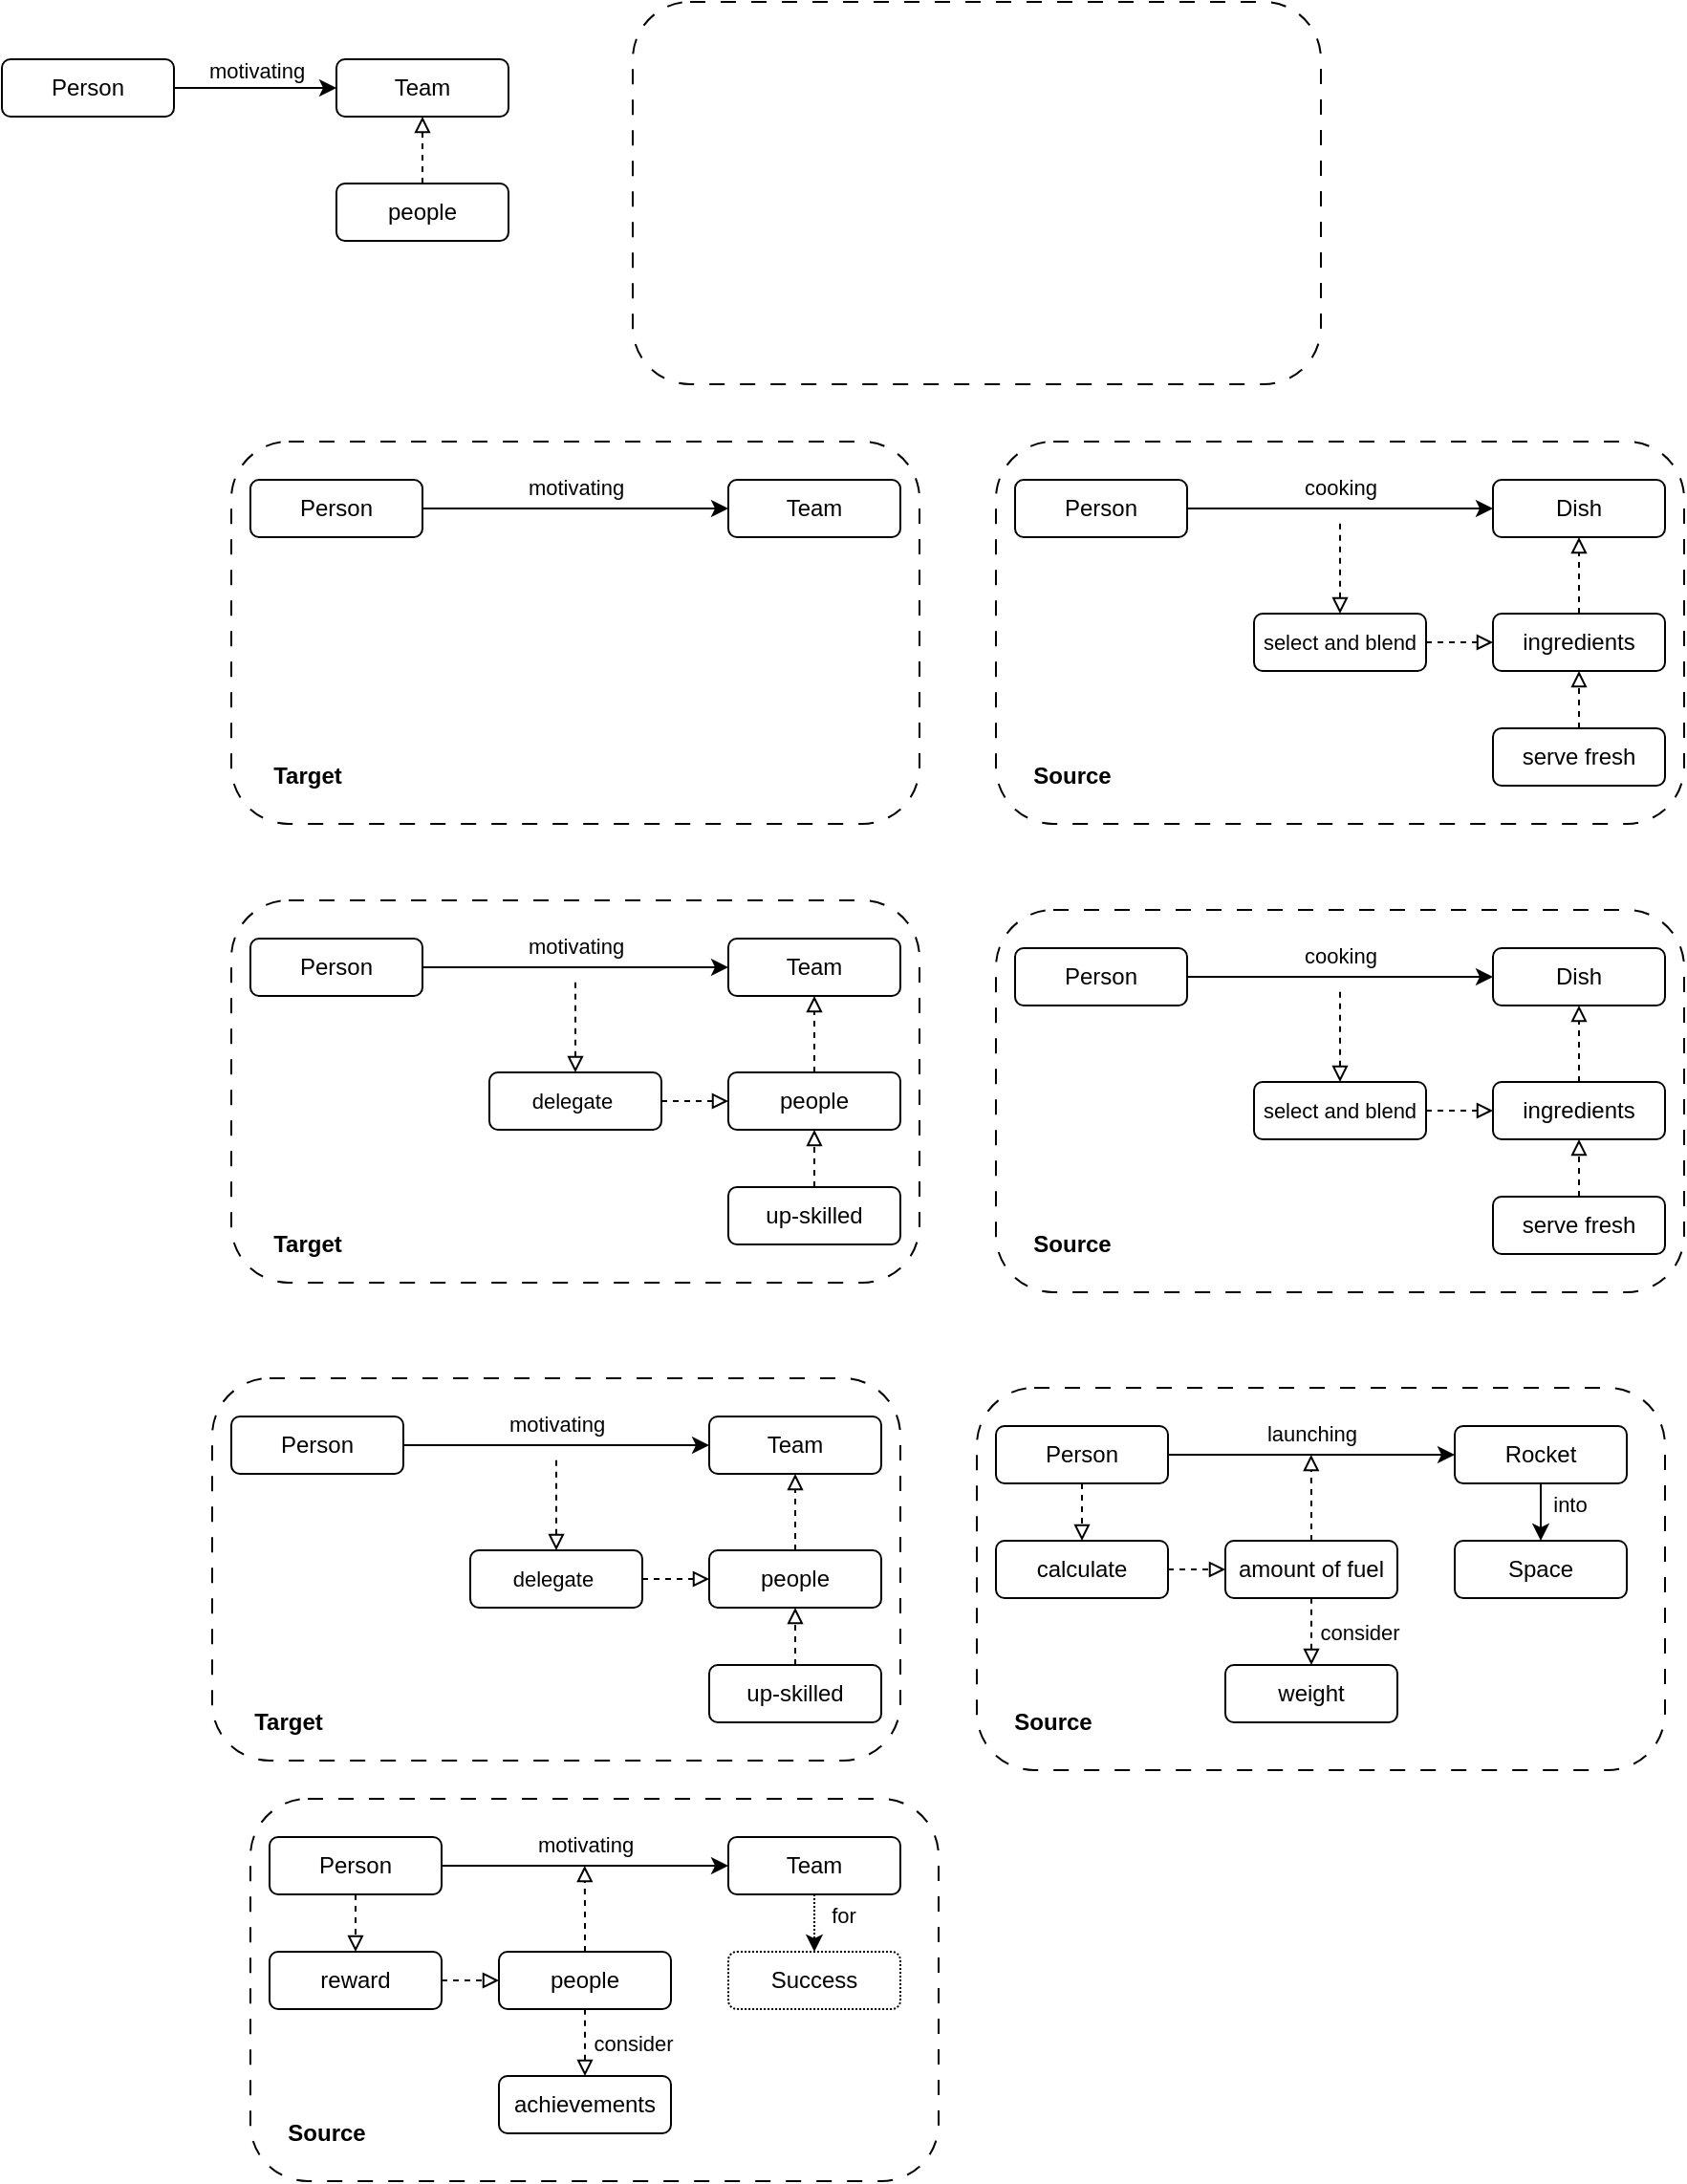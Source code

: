 <mxfile version="22.0.8" type="github">
  <diagram name="Page-1" id="jASNOiwGnqA6pGNYTXdg">
    <mxGraphModel dx="1877" dy="1288" grid="1" gridSize="10" guides="1" tooltips="1" connect="1" arrows="1" fold="1" page="1" pageScale="1" pageWidth="1169" pageHeight="827" math="0" shadow="0">
      <root>
        <mxCell id="0" />
        <mxCell id="1" parent="0" />
        <mxCell id="znEUngbkiNl1JFGDMSZA-22" value="" style="rounded=1;whiteSpace=wrap;html=1;fillColor=none;dashed=1;strokeColor=default;dashPattern=8 8;" parent="1" vertex="1">
          <mxGeometry x="470" y="150" width="360" height="200" as="geometry" />
        </mxCell>
        <mxCell id="znEUngbkiNl1JFGDMSZA-8" value="motivating" style="edgeStyle=orthogonalEdgeStyle;rounded=0;orthogonalLoop=1;jettySize=auto;html=1;exitX=1;exitY=0.5;exitDx=0;exitDy=0;entryX=0;entryY=0.5;entryDx=0;entryDy=0;" parent="1" source="znEUngbkiNl1JFGDMSZA-6" target="znEUngbkiNl1JFGDMSZA-7" edge="1">
          <mxGeometry x="0.012" y="9" relative="1" as="geometry">
            <mxPoint as="offset" />
          </mxGeometry>
        </mxCell>
        <mxCell id="znEUngbkiNl1JFGDMSZA-6" value="Person" style="rounded=1;whiteSpace=wrap;html=1;" parent="1" vertex="1">
          <mxGeometry x="-50" y="-50" width="90" height="30" as="geometry" />
        </mxCell>
        <mxCell id="znEUngbkiNl1JFGDMSZA-7" value="Team" style="rounded=1;whiteSpace=wrap;html=1;" parent="1" vertex="1">
          <mxGeometry x="125" y="-50" width="90" height="30" as="geometry" />
        </mxCell>
        <mxCell id="znEUngbkiNl1JFGDMSZA-9" value="cooking" style="edgeStyle=orthogonalEdgeStyle;rounded=0;orthogonalLoop=1;jettySize=auto;html=1;exitX=1;exitY=0.5;exitDx=0;exitDy=0;entryX=0;entryY=0.5;entryDx=0;entryDy=0;" parent="1" source="znEUngbkiNl1JFGDMSZA-10" target="znEUngbkiNl1JFGDMSZA-11" edge="1">
          <mxGeometry x="-0.005" y="11" relative="1" as="geometry">
            <mxPoint as="offset" />
          </mxGeometry>
        </mxCell>
        <mxCell id="znEUngbkiNl1JFGDMSZA-10" value="Person" style="rounded=1;whiteSpace=wrap;html=1;" parent="1" vertex="1">
          <mxGeometry x="480" y="170" width="90" height="30" as="geometry" />
        </mxCell>
        <mxCell id="znEUngbkiNl1JFGDMSZA-11" value="Dish" style="rounded=1;whiteSpace=wrap;html=1;" parent="1" vertex="1">
          <mxGeometry x="730" y="170" width="90" height="30" as="geometry" />
        </mxCell>
        <mxCell id="znEUngbkiNl1JFGDMSZA-17" style="edgeStyle=orthogonalEdgeStyle;rounded=0;orthogonalLoop=1;jettySize=auto;html=1;exitX=0.5;exitY=0;exitDx=0;exitDy=0;entryX=0.5;entryY=1;entryDx=0;entryDy=0;dashed=1;endArrow=block;endFill=0;" parent="1" source="znEUngbkiNl1JFGDMSZA-12" target="znEUngbkiNl1JFGDMSZA-11" edge="1">
          <mxGeometry relative="1" as="geometry" />
        </mxCell>
        <mxCell id="znEUngbkiNl1JFGDMSZA-12" value="ingredients" style="rounded=1;whiteSpace=wrap;html=1;" parent="1" vertex="1">
          <mxGeometry x="730" y="240" width="90" height="30" as="geometry" />
        </mxCell>
        <mxCell id="znEUngbkiNl1JFGDMSZA-19" style="edgeStyle=orthogonalEdgeStyle;rounded=0;orthogonalLoop=1;jettySize=auto;html=1;exitX=0.5;exitY=0;exitDx=0;exitDy=0;startArrow=block;startFill=0;endArrow=none;endFill=0;dashed=1;" parent="1" source="znEUngbkiNl1JFGDMSZA-14" edge="1">
          <mxGeometry relative="1" as="geometry">
            <mxPoint x="650" y="190" as="targetPoint" />
          </mxGeometry>
        </mxCell>
        <mxCell id="znEUngbkiNl1JFGDMSZA-20" style="edgeStyle=orthogonalEdgeStyle;rounded=0;orthogonalLoop=1;jettySize=auto;html=1;exitX=1;exitY=0.5;exitDx=0;exitDy=0;entryX=0;entryY=0.5;entryDx=0;entryDy=0;endArrow=block;endFill=0;dashed=1;" parent="1" source="znEUngbkiNl1JFGDMSZA-14" target="znEUngbkiNl1JFGDMSZA-12" edge="1">
          <mxGeometry relative="1" as="geometry" />
        </mxCell>
        <mxCell id="znEUngbkiNl1JFGDMSZA-14" value="&lt;font style=&quot;font-size: 11px;&quot;&gt;select and blend&lt;/font&gt;" style="rounded=1;whiteSpace=wrap;html=1;" parent="1" vertex="1">
          <mxGeometry x="605" y="240" width="90" height="30" as="geometry" />
        </mxCell>
        <mxCell id="znEUngbkiNl1JFGDMSZA-16" style="edgeStyle=orthogonalEdgeStyle;rounded=0;orthogonalLoop=1;jettySize=auto;html=1;exitX=0.5;exitY=0;exitDx=0;exitDy=0;dashed=1;endArrow=block;endFill=0;entryX=0.5;entryY=1;entryDx=0;entryDy=0;" parent="1" source="znEUngbkiNl1JFGDMSZA-15" target="znEUngbkiNl1JFGDMSZA-12" edge="1">
          <mxGeometry relative="1" as="geometry">
            <mxPoint x="880" y="300" as="targetPoint" />
          </mxGeometry>
        </mxCell>
        <mxCell id="znEUngbkiNl1JFGDMSZA-15" value="serve fresh" style="rounded=1;whiteSpace=wrap;html=1;" parent="1" vertex="1">
          <mxGeometry x="730" y="300" width="90" height="30" as="geometry" />
        </mxCell>
        <mxCell id="znEUngbkiNl1JFGDMSZA-24" style="edgeStyle=orthogonalEdgeStyle;rounded=0;orthogonalLoop=1;jettySize=auto;html=1;exitX=0.5;exitY=0;exitDx=0;exitDy=0;entryX=0.5;entryY=1;entryDx=0;entryDy=0;endArrow=block;endFill=0;dashed=1;" parent="1" source="znEUngbkiNl1JFGDMSZA-23" target="znEUngbkiNl1JFGDMSZA-7" edge="1">
          <mxGeometry relative="1" as="geometry" />
        </mxCell>
        <mxCell id="znEUngbkiNl1JFGDMSZA-23" value="people" style="rounded=1;whiteSpace=wrap;html=1;" parent="1" vertex="1">
          <mxGeometry x="125" y="15" width="90" height="30" as="geometry" />
        </mxCell>
        <mxCell id="znEUngbkiNl1JFGDMSZA-25" value="" style="rounded=1;whiteSpace=wrap;html=1;fillColor=none;dashed=1;strokeColor=default;dashPattern=8 8;" parent="1" vertex="1">
          <mxGeometry x="280" y="-80" width="360" height="200" as="geometry" />
        </mxCell>
        <mxCell id="znEUngbkiNl1JFGDMSZA-26" value="" style="rounded=1;whiteSpace=wrap;html=1;fillColor=none;dashed=1;strokeColor=default;dashPattern=8 8;" parent="1" vertex="1">
          <mxGeometry x="70" y="150" width="360" height="200" as="geometry" />
        </mxCell>
        <mxCell id="znEUngbkiNl1JFGDMSZA-27" value="motivating" style="edgeStyle=orthogonalEdgeStyle;rounded=0;orthogonalLoop=1;jettySize=auto;html=1;exitX=1;exitY=0.5;exitDx=0;exitDy=0;entryX=0;entryY=0.5;entryDx=0;entryDy=0;" parent="1" source="znEUngbkiNl1JFGDMSZA-28" target="znEUngbkiNl1JFGDMSZA-29" edge="1">
          <mxGeometry y="11" relative="1" as="geometry">
            <mxPoint as="offset" />
          </mxGeometry>
        </mxCell>
        <mxCell id="znEUngbkiNl1JFGDMSZA-28" value="Person" style="rounded=1;whiteSpace=wrap;html=1;" parent="1" vertex="1">
          <mxGeometry x="80" y="170" width="90" height="30" as="geometry" />
        </mxCell>
        <mxCell id="znEUngbkiNl1JFGDMSZA-29" value="Team" style="rounded=1;whiteSpace=wrap;html=1;" parent="1" vertex="1">
          <mxGeometry x="330" y="170" width="90" height="30" as="geometry" />
        </mxCell>
        <mxCell id="znEUngbkiNl1JFGDMSZA-37" value="" style="rounded=1;whiteSpace=wrap;html=1;fillColor=none;dashed=1;strokeColor=default;dashPattern=8 8;" parent="1" vertex="1">
          <mxGeometry x="70" y="390" width="360" height="200" as="geometry" />
        </mxCell>
        <mxCell id="znEUngbkiNl1JFGDMSZA-38" value="motivating" style="edgeStyle=orthogonalEdgeStyle;rounded=0;orthogonalLoop=1;jettySize=auto;html=1;exitX=1;exitY=0.5;exitDx=0;exitDy=0;entryX=0;entryY=0.5;entryDx=0;entryDy=0;" parent="1" source="znEUngbkiNl1JFGDMSZA-39" target="znEUngbkiNl1JFGDMSZA-40" edge="1">
          <mxGeometry x="-0.005" y="11" relative="1" as="geometry">
            <mxPoint as="offset" />
          </mxGeometry>
        </mxCell>
        <mxCell id="znEUngbkiNl1JFGDMSZA-39" value="Person" style="rounded=1;whiteSpace=wrap;html=1;" parent="1" vertex="1">
          <mxGeometry x="80" y="410" width="90" height="30" as="geometry" />
        </mxCell>
        <mxCell id="znEUngbkiNl1JFGDMSZA-40" value="Team" style="rounded=1;whiteSpace=wrap;html=1;" parent="1" vertex="1">
          <mxGeometry x="330" y="410" width="90" height="30" as="geometry" />
        </mxCell>
        <mxCell id="znEUngbkiNl1JFGDMSZA-41" style="edgeStyle=orthogonalEdgeStyle;rounded=0;orthogonalLoop=1;jettySize=auto;html=1;exitX=0.5;exitY=0;exitDx=0;exitDy=0;entryX=0.5;entryY=1;entryDx=0;entryDy=0;dashed=1;endArrow=block;endFill=0;" parent="1" source="znEUngbkiNl1JFGDMSZA-42" target="znEUngbkiNl1JFGDMSZA-40" edge="1">
          <mxGeometry relative="1" as="geometry" />
        </mxCell>
        <mxCell id="znEUngbkiNl1JFGDMSZA-42" value="people" style="rounded=1;whiteSpace=wrap;html=1;" parent="1" vertex="1">
          <mxGeometry x="330" y="480" width="90" height="30" as="geometry" />
        </mxCell>
        <mxCell id="znEUngbkiNl1JFGDMSZA-43" style="edgeStyle=orthogonalEdgeStyle;rounded=0;orthogonalLoop=1;jettySize=auto;html=1;exitX=0.5;exitY=0;exitDx=0;exitDy=0;startArrow=block;startFill=0;endArrow=none;endFill=0;dashed=1;" parent="1" source="znEUngbkiNl1JFGDMSZA-45" edge="1">
          <mxGeometry relative="1" as="geometry">
            <mxPoint x="250" y="430" as="targetPoint" />
          </mxGeometry>
        </mxCell>
        <mxCell id="znEUngbkiNl1JFGDMSZA-44" style="edgeStyle=orthogonalEdgeStyle;rounded=0;orthogonalLoop=1;jettySize=auto;html=1;exitX=1;exitY=0.5;exitDx=0;exitDy=0;entryX=0;entryY=0.5;entryDx=0;entryDy=0;endArrow=block;endFill=0;dashed=1;" parent="1" source="znEUngbkiNl1JFGDMSZA-45" target="znEUngbkiNl1JFGDMSZA-42" edge="1">
          <mxGeometry relative="1" as="geometry" />
        </mxCell>
        <mxCell id="znEUngbkiNl1JFGDMSZA-45" value="&lt;font style=&quot;font-size: 11px;&quot;&gt;delegate&amp;nbsp;&lt;/font&gt;" style="rounded=1;whiteSpace=wrap;html=1;" parent="1" vertex="1">
          <mxGeometry x="205" y="480" width="90" height="30" as="geometry" />
        </mxCell>
        <mxCell id="znEUngbkiNl1JFGDMSZA-46" style="edgeStyle=orthogonalEdgeStyle;rounded=0;orthogonalLoop=1;jettySize=auto;html=1;exitX=0.5;exitY=0;exitDx=0;exitDy=0;dashed=1;endArrow=block;endFill=0;entryX=0.5;entryY=1;entryDx=0;entryDy=0;" parent="1" source="znEUngbkiNl1JFGDMSZA-47" target="znEUngbkiNl1JFGDMSZA-42" edge="1">
          <mxGeometry relative="1" as="geometry">
            <mxPoint x="480" y="540" as="targetPoint" />
          </mxGeometry>
        </mxCell>
        <mxCell id="znEUngbkiNl1JFGDMSZA-47" value="up-skilled" style="rounded=1;whiteSpace=wrap;html=1;" parent="1" vertex="1">
          <mxGeometry x="330" y="540" width="90" height="30" as="geometry" />
        </mxCell>
        <mxCell id="znEUngbkiNl1JFGDMSZA-48" value="&lt;b&gt;Source&lt;/b&gt;" style="text;html=1;strokeColor=none;fillColor=none;align=center;verticalAlign=middle;whiteSpace=wrap;rounded=0;" parent="1" vertex="1">
          <mxGeometry x="480" y="310" width="60" height="30" as="geometry" />
        </mxCell>
        <mxCell id="znEUngbkiNl1JFGDMSZA-49" value="&lt;b&gt;Target&lt;/b&gt;" style="text;html=1;strokeColor=none;fillColor=none;align=center;verticalAlign=middle;whiteSpace=wrap;rounded=0;" parent="1" vertex="1">
          <mxGeometry x="80" y="310" width="60" height="30" as="geometry" />
        </mxCell>
        <mxCell id="znEUngbkiNl1JFGDMSZA-50" value="" style="rounded=1;whiteSpace=wrap;html=1;fillColor=none;dashed=1;strokeColor=default;dashPattern=8 8;" parent="1" vertex="1">
          <mxGeometry x="470" y="395" width="360" height="200" as="geometry" />
        </mxCell>
        <mxCell id="znEUngbkiNl1JFGDMSZA-51" value="cooking" style="edgeStyle=orthogonalEdgeStyle;rounded=0;orthogonalLoop=1;jettySize=auto;html=1;exitX=1;exitY=0.5;exitDx=0;exitDy=0;entryX=0;entryY=0.5;entryDx=0;entryDy=0;" parent="1" source="znEUngbkiNl1JFGDMSZA-52" target="znEUngbkiNl1JFGDMSZA-53" edge="1">
          <mxGeometry x="-0.005" y="11" relative="1" as="geometry">
            <mxPoint as="offset" />
          </mxGeometry>
        </mxCell>
        <mxCell id="znEUngbkiNl1JFGDMSZA-52" value="Person" style="rounded=1;whiteSpace=wrap;html=1;" parent="1" vertex="1">
          <mxGeometry x="480" y="415" width="90" height="30" as="geometry" />
        </mxCell>
        <mxCell id="znEUngbkiNl1JFGDMSZA-53" value="Dish" style="rounded=1;whiteSpace=wrap;html=1;" parent="1" vertex="1">
          <mxGeometry x="730" y="415" width="90" height="30" as="geometry" />
        </mxCell>
        <mxCell id="znEUngbkiNl1JFGDMSZA-54" style="edgeStyle=orthogonalEdgeStyle;rounded=0;orthogonalLoop=1;jettySize=auto;html=1;exitX=0.5;exitY=0;exitDx=0;exitDy=0;entryX=0.5;entryY=1;entryDx=0;entryDy=0;dashed=1;endArrow=block;endFill=0;" parent="1" source="znEUngbkiNl1JFGDMSZA-55" target="znEUngbkiNl1JFGDMSZA-53" edge="1">
          <mxGeometry relative="1" as="geometry" />
        </mxCell>
        <mxCell id="znEUngbkiNl1JFGDMSZA-55" value="ingredients" style="rounded=1;whiteSpace=wrap;html=1;" parent="1" vertex="1">
          <mxGeometry x="730" y="485" width="90" height="30" as="geometry" />
        </mxCell>
        <mxCell id="znEUngbkiNl1JFGDMSZA-56" style="edgeStyle=orthogonalEdgeStyle;rounded=0;orthogonalLoop=1;jettySize=auto;html=1;exitX=0.5;exitY=0;exitDx=0;exitDy=0;startArrow=block;startFill=0;endArrow=none;endFill=0;dashed=1;" parent="1" source="znEUngbkiNl1JFGDMSZA-58" edge="1">
          <mxGeometry relative="1" as="geometry">
            <mxPoint x="650" y="435" as="targetPoint" />
          </mxGeometry>
        </mxCell>
        <mxCell id="znEUngbkiNl1JFGDMSZA-57" style="edgeStyle=orthogonalEdgeStyle;rounded=0;orthogonalLoop=1;jettySize=auto;html=1;exitX=1;exitY=0.5;exitDx=0;exitDy=0;entryX=0;entryY=0.5;entryDx=0;entryDy=0;endArrow=block;endFill=0;dashed=1;" parent="1" source="znEUngbkiNl1JFGDMSZA-58" target="znEUngbkiNl1JFGDMSZA-55" edge="1">
          <mxGeometry relative="1" as="geometry" />
        </mxCell>
        <mxCell id="znEUngbkiNl1JFGDMSZA-58" value="&lt;font style=&quot;font-size: 11px;&quot;&gt;select and blend&lt;/font&gt;" style="rounded=1;whiteSpace=wrap;html=1;" parent="1" vertex="1">
          <mxGeometry x="605" y="485" width="90" height="30" as="geometry" />
        </mxCell>
        <mxCell id="znEUngbkiNl1JFGDMSZA-59" style="edgeStyle=orthogonalEdgeStyle;rounded=0;orthogonalLoop=1;jettySize=auto;html=1;exitX=0.5;exitY=0;exitDx=0;exitDy=0;dashed=1;endArrow=block;endFill=0;entryX=0.5;entryY=1;entryDx=0;entryDy=0;" parent="1" source="znEUngbkiNl1JFGDMSZA-60" target="znEUngbkiNl1JFGDMSZA-55" edge="1">
          <mxGeometry relative="1" as="geometry">
            <mxPoint x="880" y="545" as="targetPoint" />
          </mxGeometry>
        </mxCell>
        <mxCell id="znEUngbkiNl1JFGDMSZA-60" value="serve fresh" style="rounded=1;whiteSpace=wrap;html=1;" parent="1" vertex="1">
          <mxGeometry x="730" y="545" width="90" height="30" as="geometry" />
        </mxCell>
        <mxCell id="znEUngbkiNl1JFGDMSZA-61" value="&lt;b&gt;Source&lt;/b&gt;" style="text;html=1;strokeColor=none;fillColor=none;align=center;verticalAlign=middle;whiteSpace=wrap;rounded=0;" parent="1" vertex="1">
          <mxGeometry x="480" y="555" width="60" height="30" as="geometry" />
        </mxCell>
        <mxCell id="znEUngbkiNl1JFGDMSZA-62" value="&lt;b&gt;Target&lt;/b&gt;" style="text;html=1;strokeColor=none;fillColor=none;align=center;verticalAlign=middle;whiteSpace=wrap;rounded=0;" parent="1" vertex="1">
          <mxGeometry x="80" y="555" width="60" height="30" as="geometry" />
        </mxCell>
        <mxCell id="ua3LcPoCW63yyeBJR-2Q-1" value="" style="rounded=1;whiteSpace=wrap;html=1;fillColor=none;dashed=1;strokeColor=default;dashPattern=8 8;" vertex="1" parent="1">
          <mxGeometry x="60" y="640" width="360" height="200" as="geometry" />
        </mxCell>
        <mxCell id="ua3LcPoCW63yyeBJR-2Q-2" value="motivating" style="edgeStyle=orthogonalEdgeStyle;rounded=0;orthogonalLoop=1;jettySize=auto;html=1;exitX=1;exitY=0.5;exitDx=0;exitDy=0;entryX=0;entryY=0.5;entryDx=0;entryDy=0;" edge="1" parent="1" source="ua3LcPoCW63yyeBJR-2Q-3" target="ua3LcPoCW63yyeBJR-2Q-4">
          <mxGeometry x="-0.005" y="11" relative="1" as="geometry">
            <mxPoint as="offset" />
          </mxGeometry>
        </mxCell>
        <mxCell id="ua3LcPoCW63yyeBJR-2Q-3" value="Person" style="rounded=1;whiteSpace=wrap;html=1;" vertex="1" parent="1">
          <mxGeometry x="70" y="660" width="90" height="30" as="geometry" />
        </mxCell>
        <mxCell id="ua3LcPoCW63yyeBJR-2Q-4" value="Team" style="rounded=1;whiteSpace=wrap;html=1;" vertex="1" parent="1">
          <mxGeometry x="320" y="660" width="90" height="30" as="geometry" />
        </mxCell>
        <mxCell id="ua3LcPoCW63yyeBJR-2Q-5" style="edgeStyle=orthogonalEdgeStyle;rounded=0;orthogonalLoop=1;jettySize=auto;html=1;exitX=0.5;exitY=0;exitDx=0;exitDy=0;entryX=0.5;entryY=1;entryDx=0;entryDy=0;dashed=1;endArrow=block;endFill=0;" edge="1" parent="1" source="ua3LcPoCW63yyeBJR-2Q-6" target="ua3LcPoCW63yyeBJR-2Q-4">
          <mxGeometry relative="1" as="geometry" />
        </mxCell>
        <mxCell id="ua3LcPoCW63yyeBJR-2Q-6" value="people" style="rounded=1;whiteSpace=wrap;html=1;" vertex="1" parent="1">
          <mxGeometry x="320" y="730" width="90" height="30" as="geometry" />
        </mxCell>
        <mxCell id="ua3LcPoCW63yyeBJR-2Q-7" style="edgeStyle=orthogonalEdgeStyle;rounded=0;orthogonalLoop=1;jettySize=auto;html=1;exitX=0.5;exitY=0;exitDx=0;exitDy=0;startArrow=block;startFill=0;endArrow=none;endFill=0;dashed=1;" edge="1" parent="1" source="ua3LcPoCW63yyeBJR-2Q-9">
          <mxGeometry relative="1" as="geometry">
            <mxPoint x="240" y="680" as="targetPoint" />
          </mxGeometry>
        </mxCell>
        <mxCell id="ua3LcPoCW63yyeBJR-2Q-8" style="edgeStyle=orthogonalEdgeStyle;rounded=0;orthogonalLoop=1;jettySize=auto;html=1;exitX=1;exitY=0.5;exitDx=0;exitDy=0;entryX=0;entryY=0.5;entryDx=0;entryDy=0;endArrow=block;endFill=0;dashed=1;" edge="1" parent="1" source="ua3LcPoCW63yyeBJR-2Q-9" target="ua3LcPoCW63yyeBJR-2Q-6">
          <mxGeometry relative="1" as="geometry" />
        </mxCell>
        <mxCell id="ua3LcPoCW63yyeBJR-2Q-9" value="&lt;font style=&quot;font-size: 11px;&quot;&gt;delegate&amp;nbsp;&lt;/font&gt;" style="rounded=1;whiteSpace=wrap;html=1;" vertex="1" parent="1">
          <mxGeometry x="195" y="730" width="90" height="30" as="geometry" />
        </mxCell>
        <mxCell id="ua3LcPoCW63yyeBJR-2Q-10" style="edgeStyle=orthogonalEdgeStyle;rounded=0;orthogonalLoop=1;jettySize=auto;html=1;exitX=0.5;exitY=0;exitDx=0;exitDy=0;dashed=1;endArrow=block;endFill=0;entryX=0.5;entryY=1;entryDx=0;entryDy=0;" edge="1" parent="1" source="ua3LcPoCW63yyeBJR-2Q-11" target="ua3LcPoCW63yyeBJR-2Q-6">
          <mxGeometry relative="1" as="geometry">
            <mxPoint x="470" y="790" as="targetPoint" />
          </mxGeometry>
        </mxCell>
        <mxCell id="ua3LcPoCW63yyeBJR-2Q-11" value="up-skilled" style="rounded=1;whiteSpace=wrap;html=1;" vertex="1" parent="1">
          <mxGeometry x="320" y="790" width="90" height="30" as="geometry" />
        </mxCell>
        <mxCell id="ua3LcPoCW63yyeBJR-2Q-12" value="" style="rounded=1;whiteSpace=wrap;html=1;fillColor=none;dashed=1;strokeColor=default;dashPattern=8 8;" vertex="1" parent="1">
          <mxGeometry x="460" y="645" width="360" height="200" as="geometry" />
        </mxCell>
        <mxCell id="ua3LcPoCW63yyeBJR-2Q-13" value="launching" style="edgeStyle=orthogonalEdgeStyle;rounded=0;orthogonalLoop=1;jettySize=auto;html=1;exitX=1;exitY=0.5;exitDx=0;exitDy=0;entryX=0;entryY=0.5;entryDx=0;entryDy=0;" edge="1" parent="1" source="ua3LcPoCW63yyeBJR-2Q-14" target="ua3LcPoCW63yyeBJR-2Q-15">
          <mxGeometry x="-0.005" y="11" relative="1" as="geometry">
            <mxPoint as="offset" />
          </mxGeometry>
        </mxCell>
        <mxCell id="ua3LcPoCW63yyeBJR-2Q-32" style="edgeStyle=orthogonalEdgeStyle;rounded=0;orthogonalLoop=1;jettySize=auto;html=1;exitX=0.5;exitY=1;exitDx=0;exitDy=0;entryX=0.5;entryY=0;entryDx=0;entryDy=0;dashed=1;endArrow=block;endFill=0;" edge="1" parent="1" source="ua3LcPoCW63yyeBJR-2Q-14" target="ua3LcPoCW63yyeBJR-2Q-27">
          <mxGeometry relative="1" as="geometry" />
        </mxCell>
        <mxCell id="ua3LcPoCW63yyeBJR-2Q-14" value="Person" style="rounded=1;whiteSpace=wrap;html=1;" vertex="1" parent="1">
          <mxGeometry x="470" y="665" width="90" height="30" as="geometry" />
        </mxCell>
        <mxCell id="ua3LcPoCW63yyeBJR-2Q-30" style="edgeStyle=orthogonalEdgeStyle;rounded=0;orthogonalLoop=1;jettySize=auto;html=1;exitX=0.5;exitY=1;exitDx=0;exitDy=0;entryX=0.5;entryY=0;entryDx=0;entryDy=0;" edge="1" parent="1" source="ua3LcPoCW63yyeBJR-2Q-15" target="ua3LcPoCW63yyeBJR-2Q-26">
          <mxGeometry relative="1" as="geometry" />
        </mxCell>
        <mxCell id="ua3LcPoCW63yyeBJR-2Q-31" value="into" style="edgeLabel;html=1;align=center;verticalAlign=middle;resizable=0;points=[];" vertex="1" connectable="0" parent="ua3LcPoCW63yyeBJR-2Q-30">
          <mxGeometry x="-0.273" relative="1" as="geometry">
            <mxPoint x="15" as="offset" />
          </mxGeometry>
        </mxCell>
        <mxCell id="ua3LcPoCW63yyeBJR-2Q-15" value="Rocket" style="rounded=1;whiteSpace=wrap;html=1;" vertex="1" parent="1">
          <mxGeometry x="710" y="665" width="90" height="30" as="geometry" />
        </mxCell>
        <mxCell id="ua3LcPoCW63yyeBJR-2Q-23" value="&lt;b&gt;Source&lt;/b&gt;" style="text;html=1;strokeColor=none;fillColor=none;align=center;verticalAlign=middle;whiteSpace=wrap;rounded=0;" vertex="1" parent="1">
          <mxGeometry x="470" y="805" width="60" height="30" as="geometry" />
        </mxCell>
        <mxCell id="ua3LcPoCW63yyeBJR-2Q-24" value="&lt;b&gt;Target&lt;/b&gt;" style="text;html=1;strokeColor=none;fillColor=none;align=center;verticalAlign=middle;whiteSpace=wrap;rounded=0;" vertex="1" parent="1">
          <mxGeometry x="70" y="805" width="60" height="30" as="geometry" />
        </mxCell>
        <mxCell id="ua3LcPoCW63yyeBJR-2Q-26" value="Space" style="rounded=1;whiteSpace=wrap;html=1;" vertex="1" parent="1">
          <mxGeometry x="710" y="725" width="90" height="30" as="geometry" />
        </mxCell>
        <mxCell id="ua3LcPoCW63yyeBJR-2Q-34" style="edgeStyle=orthogonalEdgeStyle;rounded=0;orthogonalLoop=1;jettySize=auto;html=1;exitX=1;exitY=0.5;exitDx=0;exitDy=0;entryX=0;entryY=0.5;entryDx=0;entryDy=0;dashed=1;endArrow=block;endFill=0;" edge="1" parent="1" source="ua3LcPoCW63yyeBJR-2Q-27" target="ua3LcPoCW63yyeBJR-2Q-28">
          <mxGeometry relative="1" as="geometry" />
        </mxCell>
        <mxCell id="ua3LcPoCW63yyeBJR-2Q-27" value="calculate" style="rounded=1;whiteSpace=wrap;html=1;" vertex="1" parent="1">
          <mxGeometry x="470" y="725" width="90" height="30" as="geometry" />
        </mxCell>
        <mxCell id="ua3LcPoCW63yyeBJR-2Q-35" style="edgeStyle=orthogonalEdgeStyle;rounded=0;orthogonalLoop=1;jettySize=auto;html=1;exitX=0.5;exitY=0;exitDx=0;exitDy=0;dashed=1;endArrow=block;endFill=0;" edge="1" parent="1" source="ua3LcPoCW63yyeBJR-2Q-28">
          <mxGeometry relative="1" as="geometry">
            <mxPoint x="634.857" y="680" as="targetPoint" />
          </mxGeometry>
        </mxCell>
        <mxCell id="ua3LcPoCW63yyeBJR-2Q-28" value="amount of fuel" style="rounded=1;whiteSpace=wrap;html=1;" vertex="1" parent="1">
          <mxGeometry x="590" y="725" width="90" height="30" as="geometry" />
        </mxCell>
        <mxCell id="ua3LcPoCW63yyeBJR-2Q-33" style="edgeStyle=orthogonalEdgeStyle;rounded=0;orthogonalLoop=1;jettySize=auto;html=1;exitX=0.5;exitY=0;exitDx=0;exitDy=0;entryX=0.5;entryY=1;entryDx=0;entryDy=0;endArrow=none;endFill=0;dashed=1;startArrow=block;startFill=0;" edge="1" parent="1" source="ua3LcPoCW63yyeBJR-2Q-29" target="ua3LcPoCW63yyeBJR-2Q-28">
          <mxGeometry relative="1" as="geometry" />
        </mxCell>
        <mxCell id="ua3LcPoCW63yyeBJR-2Q-36" value="consider" style="edgeLabel;html=1;align=center;verticalAlign=middle;resizable=0;points=[];" vertex="1" connectable="0" parent="ua3LcPoCW63yyeBJR-2Q-33">
          <mxGeometry x="-0.031" y="2" relative="1" as="geometry">
            <mxPoint x="27" as="offset" />
          </mxGeometry>
        </mxCell>
        <mxCell id="ua3LcPoCW63yyeBJR-2Q-29" value="weight" style="rounded=1;whiteSpace=wrap;html=1;" vertex="1" parent="1">
          <mxGeometry x="590" y="790" width="90" height="30" as="geometry" />
        </mxCell>
        <mxCell id="ua3LcPoCW63yyeBJR-2Q-37" value="" style="rounded=1;whiteSpace=wrap;html=1;fillColor=none;dashed=1;strokeColor=default;dashPattern=8 8;" vertex="1" parent="1">
          <mxGeometry x="80" y="860" width="360" height="200" as="geometry" />
        </mxCell>
        <mxCell id="ua3LcPoCW63yyeBJR-2Q-38" value="motivating" style="edgeStyle=orthogonalEdgeStyle;rounded=0;orthogonalLoop=1;jettySize=auto;html=1;exitX=1;exitY=0.5;exitDx=0;exitDy=0;entryX=0;entryY=0.5;entryDx=0;entryDy=0;" edge="1" parent="1" source="ua3LcPoCW63yyeBJR-2Q-40" target="ua3LcPoCW63yyeBJR-2Q-43">
          <mxGeometry x="-0.005" y="11" relative="1" as="geometry">
            <mxPoint as="offset" />
          </mxGeometry>
        </mxCell>
        <mxCell id="ua3LcPoCW63yyeBJR-2Q-39" style="edgeStyle=orthogonalEdgeStyle;rounded=0;orthogonalLoop=1;jettySize=auto;html=1;exitX=0.5;exitY=1;exitDx=0;exitDy=0;entryX=0.5;entryY=0;entryDx=0;entryDy=0;dashed=1;endArrow=block;endFill=0;" edge="1" parent="1" source="ua3LcPoCW63yyeBJR-2Q-40" target="ua3LcPoCW63yyeBJR-2Q-47">
          <mxGeometry relative="1" as="geometry" />
        </mxCell>
        <mxCell id="ua3LcPoCW63yyeBJR-2Q-40" value="Person" style="rounded=1;whiteSpace=wrap;html=1;" vertex="1" parent="1">
          <mxGeometry x="90" y="880" width="90" height="30" as="geometry" />
        </mxCell>
        <mxCell id="ua3LcPoCW63yyeBJR-2Q-41" style="edgeStyle=orthogonalEdgeStyle;rounded=0;orthogonalLoop=1;jettySize=auto;html=1;exitX=0.5;exitY=1;exitDx=0;exitDy=0;entryX=0.5;entryY=0;entryDx=0;entryDy=0;dashed=1;dashPattern=1 1;" edge="1" parent="1" source="ua3LcPoCW63yyeBJR-2Q-43" target="ua3LcPoCW63yyeBJR-2Q-45">
          <mxGeometry relative="1" as="geometry" />
        </mxCell>
        <mxCell id="ua3LcPoCW63yyeBJR-2Q-42" value="for" style="edgeLabel;html=1;align=center;verticalAlign=middle;resizable=0;points=[];" vertex="1" connectable="0" parent="ua3LcPoCW63yyeBJR-2Q-41">
          <mxGeometry x="-0.273" relative="1" as="geometry">
            <mxPoint x="15" as="offset" />
          </mxGeometry>
        </mxCell>
        <mxCell id="ua3LcPoCW63yyeBJR-2Q-43" value="Team" style="rounded=1;whiteSpace=wrap;html=1;" vertex="1" parent="1">
          <mxGeometry x="330" y="880" width="90" height="30" as="geometry" />
        </mxCell>
        <mxCell id="ua3LcPoCW63yyeBJR-2Q-44" value="&lt;b&gt;Source&lt;/b&gt;" style="text;html=1;strokeColor=none;fillColor=none;align=center;verticalAlign=middle;whiteSpace=wrap;rounded=0;" vertex="1" parent="1">
          <mxGeometry x="90" y="1020" width="60" height="30" as="geometry" />
        </mxCell>
        <mxCell id="ua3LcPoCW63yyeBJR-2Q-45" value="Success" style="rounded=1;whiteSpace=wrap;html=1;dashed=1;dashPattern=1 1;" vertex="1" parent="1">
          <mxGeometry x="330" y="940" width="90" height="30" as="geometry" />
        </mxCell>
        <mxCell id="ua3LcPoCW63yyeBJR-2Q-46" style="edgeStyle=orthogonalEdgeStyle;rounded=0;orthogonalLoop=1;jettySize=auto;html=1;exitX=1;exitY=0.5;exitDx=0;exitDy=0;entryX=0;entryY=0.5;entryDx=0;entryDy=0;dashed=1;endArrow=block;endFill=0;" edge="1" parent="1" source="ua3LcPoCW63yyeBJR-2Q-47" target="ua3LcPoCW63yyeBJR-2Q-49">
          <mxGeometry relative="1" as="geometry" />
        </mxCell>
        <mxCell id="ua3LcPoCW63yyeBJR-2Q-47" value="reward" style="rounded=1;whiteSpace=wrap;html=1;" vertex="1" parent="1">
          <mxGeometry x="90" y="940" width="90" height="30" as="geometry" />
        </mxCell>
        <mxCell id="ua3LcPoCW63yyeBJR-2Q-48" style="edgeStyle=orthogonalEdgeStyle;rounded=0;orthogonalLoop=1;jettySize=auto;html=1;exitX=0.5;exitY=0;exitDx=0;exitDy=0;dashed=1;endArrow=block;endFill=0;" edge="1" parent="1" source="ua3LcPoCW63yyeBJR-2Q-49">
          <mxGeometry relative="1" as="geometry">
            <mxPoint x="254.857" y="895" as="targetPoint" />
          </mxGeometry>
        </mxCell>
        <mxCell id="ua3LcPoCW63yyeBJR-2Q-49" value="people" style="rounded=1;whiteSpace=wrap;html=1;" vertex="1" parent="1">
          <mxGeometry x="210" y="940" width="90" height="30" as="geometry" />
        </mxCell>
        <mxCell id="ua3LcPoCW63yyeBJR-2Q-50" style="edgeStyle=orthogonalEdgeStyle;rounded=0;orthogonalLoop=1;jettySize=auto;html=1;exitX=0.5;exitY=0;exitDx=0;exitDy=0;entryX=0.5;entryY=1;entryDx=0;entryDy=0;endArrow=none;endFill=0;dashed=1;startArrow=block;startFill=0;" edge="1" parent="1" source="ua3LcPoCW63yyeBJR-2Q-52" target="ua3LcPoCW63yyeBJR-2Q-49">
          <mxGeometry relative="1" as="geometry" />
        </mxCell>
        <mxCell id="ua3LcPoCW63yyeBJR-2Q-51" value="consider" style="edgeLabel;html=1;align=center;verticalAlign=middle;resizable=0;points=[];" vertex="1" connectable="0" parent="ua3LcPoCW63yyeBJR-2Q-50">
          <mxGeometry x="-0.031" y="2" relative="1" as="geometry">
            <mxPoint x="27" as="offset" />
          </mxGeometry>
        </mxCell>
        <mxCell id="ua3LcPoCW63yyeBJR-2Q-52" value="achievements" style="rounded=1;whiteSpace=wrap;html=1;" vertex="1" parent="1">
          <mxGeometry x="210" y="1005" width="90" height="30" as="geometry" />
        </mxCell>
      </root>
    </mxGraphModel>
  </diagram>
</mxfile>
